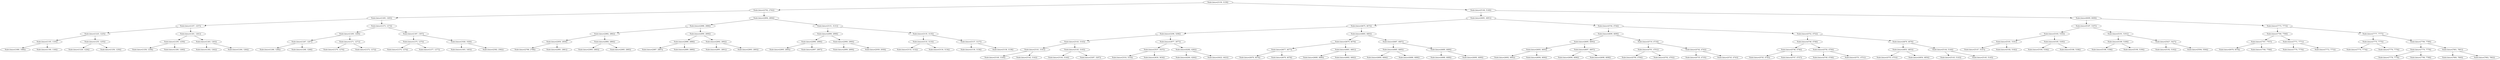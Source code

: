 digraph G{
1922459486 [label="Node{data=[3139, 3139]}"]
1922459486 -> 1825775199
1825775199 [label="Node{data=[2762, 2762]}"]
1825775199 -> 1472073107
1472073107 [label="Node{data=[1265, 1265]}"]
1472073107 -> 65022344
65022344 [label="Node{data=[1257, 1257]}"]
65022344 -> 1108152893
1108152893 [label="Node{data=[1225, 1225]}"]
1108152893 -> 920182213
920182213 [label="Node{data=[1105, 1105]}"]
920182213 -> 288197656
288197656 [label="Node{data=[1080, 1080]}"]
920182213 -> 327375836
327375836 [label="Node{data=[1160, 1160]}"]
1108152893 -> 959786859
959786859 [label="Node{data=[1255, 1255]}"]
959786859 -> 1232337789
1232337789 [label="Node{data=[1226, 1226]}"]
959786859 -> 885252871
885252871 [label="Node{data=[1256, 1256]}"]
65022344 -> 1024918520
1024918520 [label="Node{data=[1261, 1261]}"]
1024918520 -> 759770438
759770438 [label="Node{data=[1259, 1259]}"]
759770438 -> 2075624321
2075624321 [label="Node{data=[1258, 1258]}"]
759770438 -> 1346870315
1346870315 [label="Node{data=[1260, 1260]}"]
1024918520 -> 1430932760
1430932760 [label="Node{data=[1263, 1263]}"]
1430932760 -> 831351274
831351274 [label="Node{data=[1262, 1262]}"]
1430932760 -> 1986088913
1986088913 [label="Node{data=[1264, 1264]}"]
1472073107 -> 439034866
439034866 [label="Node{data=[1273, 1273]}"]
439034866 -> 495886114
495886114 [label="Node{data=[1269, 1269]}"]
495886114 -> 1192650560
1192650560 [label="Node{data=[1267, 1267]}"]
1192650560 -> 997570484
997570484 [label="Node{data=[1266, 1266]}"]
1192650560 -> 2021799835
2021799835 [label="Node{data=[1268, 1268]}"]
495886114 -> 295489574
295489574 [label="Node{data=[1271, 1271]}"]
295489574 -> 1698990386
1698990386 [label="Node{data=[1270, 1270]}"]
295489574 -> 1931106873
1931106873 [label="Node{data=[1272, 1272]}"]
439034866 -> 449680686
449680686 [label="Node{data=[1307, 1307]}"]
449680686 -> 1839688625
1839688625 [label="Node{data=[1275, 1275]}"]
1839688625 -> 753627694
753627694 [label="Node{data=[1274, 1274]}"]
1839688625 -> 218181144
218181144 [label="Node{data=[1277, 1277]}"]
449680686 -> 2064887411
2064887411 [label="Node{data=[1928, 1928]}"]
2064887411 -> 767539267
767539267 [label="Node{data=[1403, 1403]}"]
2064887411 -> 1521665496
1521665496 [label="Node{data=[2582, 2582]}"]
1825775199 -> 1590120824
1590120824 [label="Node{data=[2894, 2894]}"]
1590120824 -> 943787237
943787237 [label="Node{data=[2886, 2886]}"]
943787237 -> 1760347662
1760347662 [label="Node{data=[2882, 2882]}"]
1760347662 -> 616321742
616321742 [label="Node{data=[2856, 2856]}"]
616321742 -> 1083481008
1083481008 [label="Node{data=[2788, 2788]}"]
616321742 -> 1879212387
1879212387 [label="Node{data=[2881, 2881]}"]
1760347662 -> 2127619547
2127619547 [label="Node{data=[2884, 2884]}"]
2127619547 -> 951902957
951902957 [label="Node{data=[2883, 2883]}"]
2127619547 -> 1553053521
1553053521 [label="Node{data=[2885, 2885]}"]
943787237 -> 956050489
956050489 [label="Node{data=[2890, 2890]}"]
956050489 -> 1107028160
1107028160 [label="Node{data=[2888, 2888]}"]
1107028160 -> 512741784
512741784 [label="Node{data=[2887, 2887]}"]
1107028160 -> 1333118503
1333118503 [label="Node{data=[2889, 2889]}"]
956050489 -> 372352532
372352532 [label="Node{data=[2892, 2892]}"]
372352532 -> 143847930
143847930 [label="Node{data=[2891, 2891]}"]
372352532 -> 1760682593
1760682593 [label="Node{data=[2893, 2893]}"]
1590120824 -> 164910502
164910502 [label="Node{data=[3131, 3131]}"]
164910502 -> 307123086
307123086 [label="Node{data=[2898, 2898]}"]
307123086 -> 231505180
231505180 [label="Node{data=[2896, 2896]}"]
231505180 -> 1791587374
1791587374 [label="Node{data=[2895, 2895]}"]
231505180 -> 1092318644
1092318644 [label="Node{data=[2897, 2897]}"]
307123086 -> 556371002
556371002 [label="Node{data=[2900, 2900]}"]
556371002 -> 1331896734
1331896734 [label="Node{data=[2899, 2899]}"]
556371002 -> 1856656472
1856656472 [label="Node{data=[2939, 2939]}"]
164910502 -> 1954953964
1954953964 [label="Node{data=[3135, 3135]}"]
1954953964 -> 421736474
421736474 [label="Node{data=[3133, 3133]}"]
421736474 -> 1335528817
1335528817 [label="Node{data=[3132, 3132]}"]
421736474 -> 1940785230
1940785230 [label="Node{data=[3134, 3134]}"]
1954953964 -> 909778317
909778317 [label="Node{data=[3137, 3137]}"]
909778317 -> 916019376
916019376 [label="Node{data=[3136, 3136]}"]
909778317 -> 762554903
762554903 [label="Node{data=[3138, 3138]}"]
1922459486 -> 773602191
773602191 [label="Node{data=[5146, 5146]}"]
773602191 -> 1210879412
1210879412 [label="Node{data=[4691, 4691]}"]
1210879412 -> 881590489
881590489 [label="Node{data=[4675, 4675]}"]
881590489 -> 69150541
69150541 [label="Node{data=[3296, 3296]}"]
69150541 -> 1267770370
1267770370 [label="Node{data=[3143, 3143]}"]
1267770370 -> 1744683497
1744683497 [label="Node{data=[3141, 3141]}"]
1744683497 -> 866356999
866356999 [label="Node{data=[3140, 3140]}"]
1744683497 -> 1316746097
1316746097 [label="Node{data=[3142, 3142]}"]
1267770370 -> 392712
392712 [label="Node{data=[3145, 3145]}"]
392712 -> 159290728
159290728 [label="Node{data=[3144, 3144]}"]
392712 -> 638253303
638253303 [label="Node{data=[3287, 3287]}"]
69150541 -> 930838332
930838332 [label="Node{data=[3977, 3977]}"]
930838332 -> 404830821
404830821 [label="Node{data=[3537, 3537]}"]
404830821 -> 1695099356
1695099356 [label="Node{data=[3316, 3316]}"]
404830821 -> 339060938
339060938 [label="Node{data=[3634, 3634]}"]
930838332 -> 2015096807
2015096807 [label="Node{data=[4282, 4282]}"]
2015096807 -> 1769472147
1769472147 [label="Node{data=[4264, 4264]}"]
2015096807 -> 1158910889
1158910889 [label="Node{data=[4422, 4422]}"]
881590489 -> 2086207545
2086207545 [label="Node{data=[4683, 4683]}"]
2086207545 -> 1536863362
1536863362 [label="Node{data=[4679, 4679]}"]
1536863362 -> 1926185978
1926185978 [label="Node{data=[4677, 4677]}"]
1926185978 -> 722999505
722999505 [label="Node{data=[4676, 4676]}"]
1926185978 -> 527732035
527732035 [label="Node{data=[4678, 4678]}"]
1536863362 -> 285527187
285527187 [label="Node{data=[4681, 4681]}"]
285527187 -> 433888730
433888730 [label="Node{data=[4680, 4680]}"]
285527187 -> 1927921824
1927921824 [label="Node{data=[4682, 4682]}"]
2086207545 -> 1229735211
1229735211 [label="Node{data=[4687, 4687]}"]
1229735211 -> 2124114117
2124114117 [label="Node{data=[4685, 4685]}"]
2124114117 -> 64231553
64231553 [label="Node{data=[4684, 4684]}"]
2124114117 -> 1057240219
1057240219 [label="Node{data=[4686, 4686]}"]
1229735211 -> 348801869
348801869 [label="Node{data=[4689, 4689]}"]
348801869 -> 833799249
833799249 [label="Node{data=[4688, 4688]}"]
348801869 -> 302105334
302105334 [label="Node{data=[4690, 4690]}"]
1210879412 -> 213884097
213884097 [label="Node{data=[4744, 4744]}"]
213884097 -> 1256799800
1256799800 [label="Node{data=[4699, 4699]}"]
1256799800 -> 1843325816
1843325816 [label="Node{data=[4695, 4695]}"]
1843325816 -> 1901367879
1901367879 [label="Node{data=[4693, 4693]}"]
1901367879 -> 24990008
24990008 [label="Node{data=[4692, 4692]}"]
1901367879 -> 40286161
40286161 [label="Node{data=[4694, 4694]}"]
1843325816 -> 418978254
418978254 [label="Node{data=[4697, 4697]}"]
418978254 -> 1307211324
1307211324 [label="Node{data=[4696, 4696]}"]
418978254 -> 653593128
653593128 [label="Node{data=[4698, 4698]}"]
1256799800 -> 286976280
286976280 [label="Node{data=[4719, 4719]}"]
286976280 -> 1107146140
1107146140 [label="Node{data=[4701, 4701]}"]
1107146140 -> 1597530121
1597530121 [label="Node{data=[4700, 4700]}"]
1107146140 -> 1360168332
1360168332 [label="Node{data=[4702, 4702]}"]
286976280 -> 394716319
394716319 [label="Node{data=[4742, 4742]}"]
394716319 -> 1006363302
1006363302 [label="Node{data=[4735, 4735]}"]
394716319 -> 660600312
660600312 [label="Node{data=[4743, 4743]}"]
213884097 -> 1646541434
1646541434 [label="Node{data=[4752, 4752]}"]
1646541434 -> 1118214333
1118214333 [label="Node{data=[4748, 4748]}"]
1118214333 -> 648854685
648854685 [label="Node{data=[4746, 4746]}"]
648854685 -> 2114223493
2114223493 [label="Node{data=[4745, 4745]}"]
648854685 -> 1026584533
1026584533 [label="Node{data=[4747, 4747]}"]
1118214333 -> 1269132222
1269132222 [label="Node{data=[4750, 4750]}"]
1269132222 -> 145653251
145653251 [label="Node{data=[4749, 4749]}"]
1269132222 -> 1427882694
1427882694 [label="Node{data=[4751, 4751]}"]
1646541434 -> 1802191223
1802191223 [label="Node{data=[4879, 4879]}"]
1802191223 -> 200486719
200486719 [label="Node{data=[4853, 4853]}"]
200486719 -> 1893078564
1893078564 [label="Node{data=[4753, 4753]}"]
200486719 -> 2068899594
2068899594 [label="Node{data=[4854, 4854]}"]
1802191223 -> 1241604590
1241604590 [label="Node{data=[5144, 5144]}"]
1241604590 -> 1478042950
1478042950 [label="Node{data=[5143, 5143]}"]
1241604590 -> 415137623
415137623 [label="Node{data=[5145, 5145]}"]
773602191 -> 1688908797
1688908797 [label="Node{data=[6009, 6009]}"]
1688908797 -> 627421335
627421335 [label="Node{data=[5187, 5187]}"]
627421335 -> 885494376
885494376 [label="Node{data=[5183, 5183]}"]
885494376 -> 1609041760
1609041760 [label="Node{data=[5181, 5181]}"]
1609041760 -> 1852600891
1852600891 [label="Node{data=[5147, 5147]}"]
1609041760 -> 1720030825
1720030825 [label="Node{data=[5182, 5182]}"]
885494376 -> 1851333635
1851333635 [label="Node{data=[5185, 5185]}"]
1851333635 -> 1897256367
1897256367 [label="Node{data=[5184, 5184]}"]
1851333635 -> 2095418396
2095418396 [label="Node{data=[5186, 5186]}"]
627421335 -> 916024119
916024119 [label="Node{data=[5191, 5191]}"]
916024119 -> 268882147
268882147 [label="Node{data=[5189, 5189]}"]
268882147 -> 1331808225
1331808225 [label="Node{data=[5188, 5188]}"]
268882147 -> 531904381
531904381 [label="Node{data=[5190, 5190]}"]
916024119 -> 1653159791
1653159791 [label="Node{data=[5427, 5427]}"]
1653159791 -> 1143894549
1143894549 [label="Node{data=[5192, 5192]}"]
1653159791 -> 95546302
95546302 [label="Node{data=[5594, 5594]}"]
1688908797 -> 998255530
998255530 [label="Node{data=[7773, 7773]}"]
998255530 -> 278479354
278479354 [label="Node{data=[7769, 7769]}"]
278479354 -> 655374118
655374118 [label="Node{data=[7767, 7767]}"]
655374118 -> 771150945
771150945 [label="Node{data=[6078, 6078]}"]
655374118 -> 395405070
395405070 [label="Node{data=[7768, 7768]}"]
278479354 -> 1297965719
1297965719 [label="Node{data=[7771, 7771]}"]
1297965719 -> 1808975133
1808975133 [label="Node{data=[7770, 7770]}"]
1297965719 -> 1889288666
1889288666 [label="Node{data=[7772, 7772]}"]
998255530 -> 1823076816
1823076816 [label="Node{data=[7777, 7777]}"]
1823076816 -> 1246134024
1246134024 [label="Node{data=[7775, 7775]}"]
1246134024 -> 927048048
927048048 [label="Node{data=[7774, 7774]}"]
1246134024 -> 625063123
625063123 [label="Node{data=[7776, 7776]}"]
1823076816 -> 113632986
113632986 [label="Node{data=[7799, 7799]}"]
113632986 -> 2130868021
2130868021 [label="Node{data=[7779, 7779]}"]
2130868021 -> 1173488516
1173488516 [label="Node{data=[7778, 7778]}"]
2130868021 -> 1832763589
1832763589 [label="Node{data=[7798, 7798]}"]
113632986 -> 1147603086
1147603086 [label="Node{data=[7801, 7801]}"]
1147603086 -> 674264296
674264296 [label="Node{data=[7800, 7800]}"]
1147603086 -> 2097921097
2097921097 [label="Node{data=[7802, 7802]}"]
}